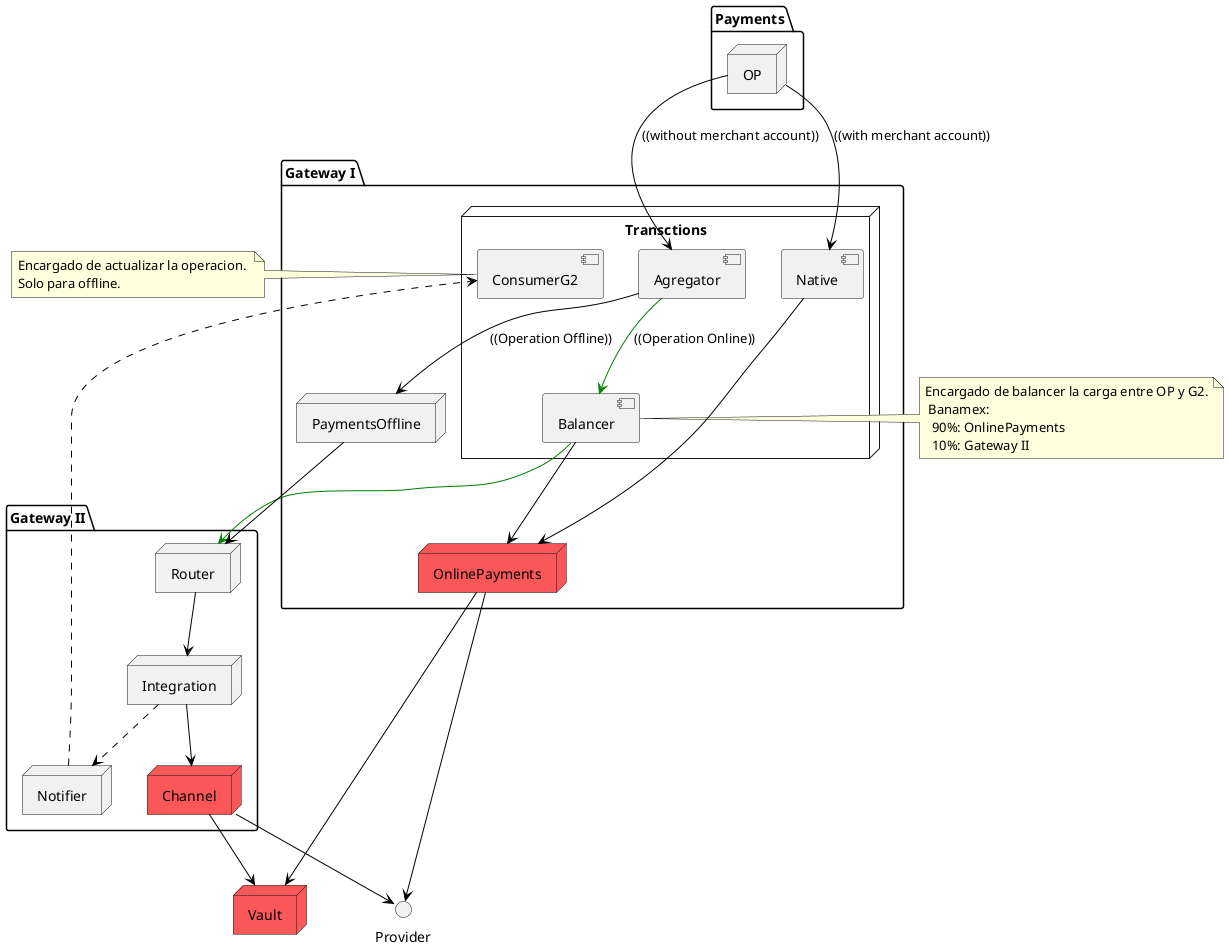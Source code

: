@startuml
package "Gateway I" {
  node "Transctions"{
    [Agregator]
    [Native]
    [Balancer]
    [ConsumerG2]
  }
  node OnlinePayments #FA5858
  node PaymentsOffline
}

package "Gateway II" {
  node Router
  node Integration
  node Channel #FA5858
  node Notifier
}

package "Payments" {
  node OP
}

node Vault #FA5858

OP --> Native #black : ((with merchant account)) 
OP --> Agregator #black : ((without merchant account))

Native --> OnlinePayments #black
Agregator --> Balancer #green : ((Operation Online))
Balancer  --> OnlinePayments #black
OnlinePayments --> Provider #black
OnlinePayments --> Vault #black

Balancer --> Router #green
Agregator --> PaymentsOffline #black : ((Operation Offline))
PaymentsOffline --> Router #black
Router --> Integration #black
Integration --> Channel #black
Channel --> Provider #black
Channel --> Vault #black

Notifier ..> ConsumerG2 #black
Integration ..> Notifier #black

note left of [ConsumerG2]
  Encargado de actualizar la operacion. 
  Solo para offline.
end note

note left of [Balancer]
  Encargado de balancer la carga entre OP y G2.
   Banamex:
    90%: OnlinePayments
    10%: Gateway II
end note

@enduml